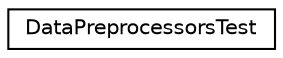 digraph G
{
  edge [fontname="Helvetica",fontsize="10",labelfontname="Helvetica",labelfontsize="10"];
  node [fontname="Helvetica",fontsize="10",shape=record];
  rankdir="LR";
  Node1 [label="DataPreprocessorsTest",height=0.2,width=0.4,color="black", fillcolor="white", style="filled",URL="$class_data_preprocessors_test.html"];
}
